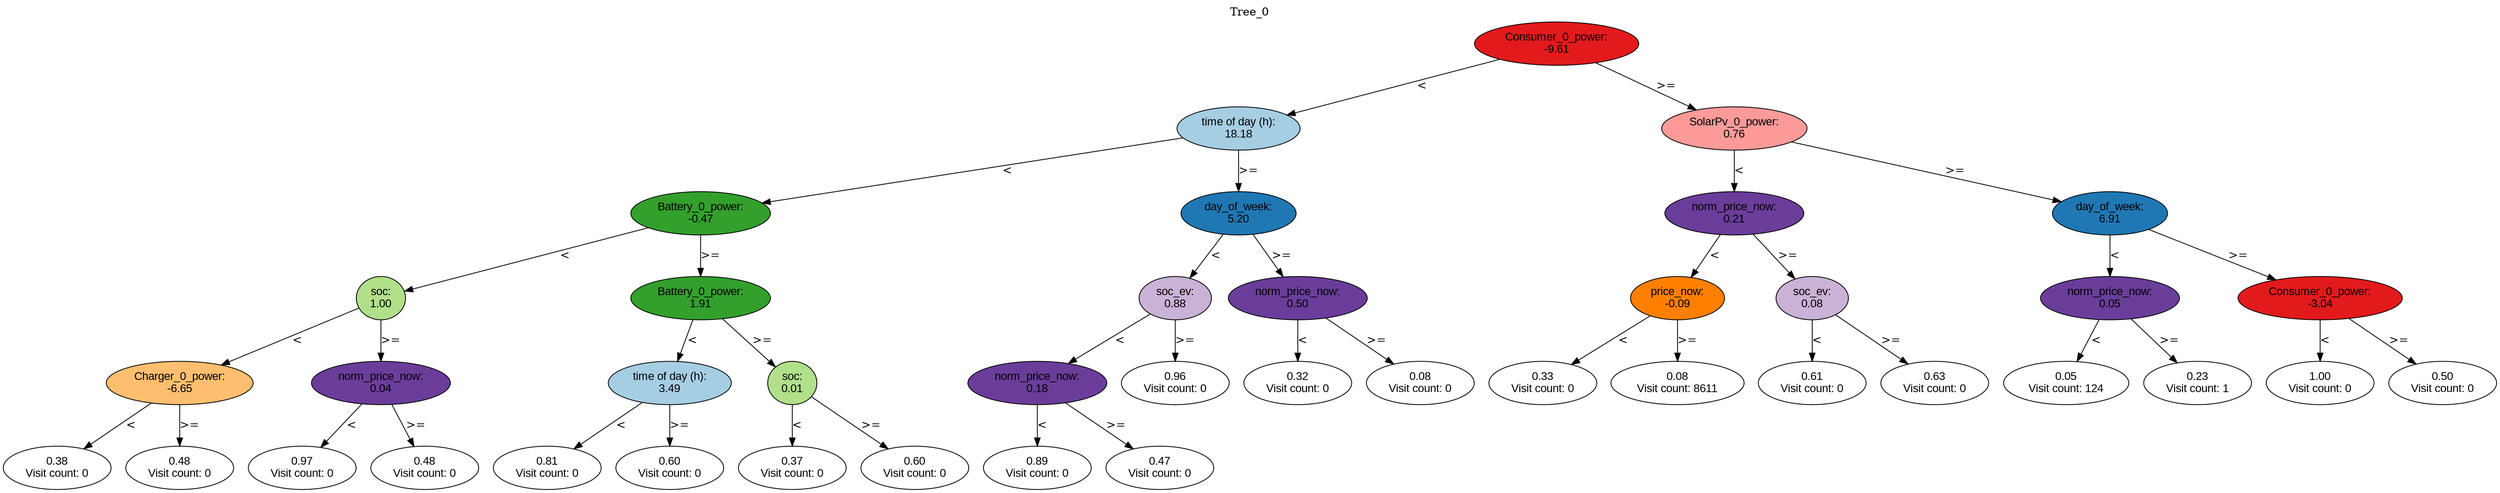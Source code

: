 digraph BST {
    node [fontname="Arial" style=filled colorscheme=paired12];
    0 [ label = "Consumer_0_power:
-9.61" fillcolor=6];
    1 [ label = "time of day (h):
18.18" fillcolor=1];
    2 [ label = "Battery_0_power:
-0.47" fillcolor=4];
    3 [ label = "soc:
1.00" fillcolor=3];
    4 [ label = "Charger_0_power:
-6.65" fillcolor=7];
    5 [ label = "0.38
Visit count: 0" fillcolor=white];
    6 [ label = "0.48
Visit count: 0" fillcolor=white];
    7 [ label = "norm_price_now:
0.04" fillcolor=10];
    8 [ label = "0.97
Visit count: 0" fillcolor=white];
    9 [ label = "0.48
Visit count: 0" fillcolor=white];
    10 [ label = "Battery_0_power:
1.91" fillcolor=4];
    11 [ label = "time of day (h):
3.49" fillcolor=1];
    12 [ label = "0.81
Visit count: 0" fillcolor=white];
    13 [ label = "0.60
Visit count: 0" fillcolor=white];
    14 [ label = "soc:
0.01" fillcolor=3];
    15 [ label = "0.37
Visit count: 0" fillcolor=white];
    16 [ label = "0.60
Visit count: 0" fillcolor=white];
    17 [ label = "day_of_week:
5.20" fillcolor=2];
    18 [ label = "soc_ev:
0.88" fillcolor=9];
    19 [ label = "norm_price_now:
0.18" fillcolor=10];
    20 [ label = "0.89
Visit count: 0" fillcolor=white];
    21 [ label = "0.47
Visit count: 0" fillcolor=white];
    22 [ label = "0.96
Visit count: 0" fillcolor=white];
    23 [ label = "norm_price_now:
0.50" fillcolor=10];
    24 [ label = "0.32
Visit count: 0" fillcolor=white];
    25 [ label = "0.08
Visit count: 0" fillcolor=white];
    26 [ label = "SolarPv_0_power:
0.76" fillcolor=5];
    27 [ label = "norm_price_now:
0.21" fillcolor=10];
    28 [ label = "price_now:
-0.09" fillcolor=8];
    29 [ label = "0.33
Visit count: 0" fillcolor=white];
    30 [ label = "0.08
Visit count: 8611" fillcolor=white];
    31 [ label = "soc_ev:
0.08" fillcolor=9];
    32 [ label = "0.61
Visit count: 0" fillcolor=white];
    33 [ label = "0.63
Visit count: 0" fillcolor=white];
    34 [ label = "day_of_week:
6.91" fillcolor=2];
    35 [ label = "norm_price_now:
0.05" fillcolor=10];
    36 [ label = "0.05
Visit count: 124" fillcolor=white];
    37 [ label = "0.23
Visit count: 1" fillcolor=white];
    38 [ label = "Consumer_0_power:
-3.04" fillcolor=6];
    39 [ label = "1.00
Visit count: 0" fillcolor=white];
    40 [ label = "0.50
Visit count: 0" fillcolor=white];

    0  -> 1[ label = "<"];
    0  -> 26[ label = ">="];
    1  -> 2[ label = "<"];
    1  -> 17[ label = ">="];
    2  -> 3[ label = "<"];
    2  -> 10[ label = ">="];
    3  -> 4[ label = "<"];
    3  -> 7[ label = ">="];
    4  -> 5[ label = "<"];
    4  -> 6[ label = ">="];
    7  -> 8[ label = "<"];
    7  -> 9[ label = ">="];
    10  -> 11[ label = "<"];
    10  -> 14[ label = ">="];
    11  -> 12[ label = "<"];
    11  -> 13[ label = ">="];
    14  -> 15[ label = "<"];
    14  -> 16[ label = ">="];
    17  -> 18[ label = "<"];
    17  -> 23[ label = ">="];
    18  -> 19[ label = "<"];
    18  -> 22[ label = ">="];
    19  -> 20[ label = "<"];
    19  -> 21[ label = ">="];
    23  -> 24[ label = "<"];
    23  -> 25[ label = ">="];
    26  -> 27[ label = "<"];
    26  -> 34[ label = ">="];
    27  -> 28[ label = "<"];
    27  -> 31[ label = ">="];
    28  -> 29[ label = "<"];
    28  -> 30[ label = ">="];
    31  -> 32[ label = "<"];
    31  -> 33[ label = ">="];
    34  -> 35[ label = "<"];
    34  -> 38[ label = ">="];
    35  -> 36[ label = "<"];
    35  -> 37[ label = ">="];
    38  -> 39[ label = "<"];
    38  -> 40[ label = ">="];

    labelloc="t";
    label="Tree_0";
}